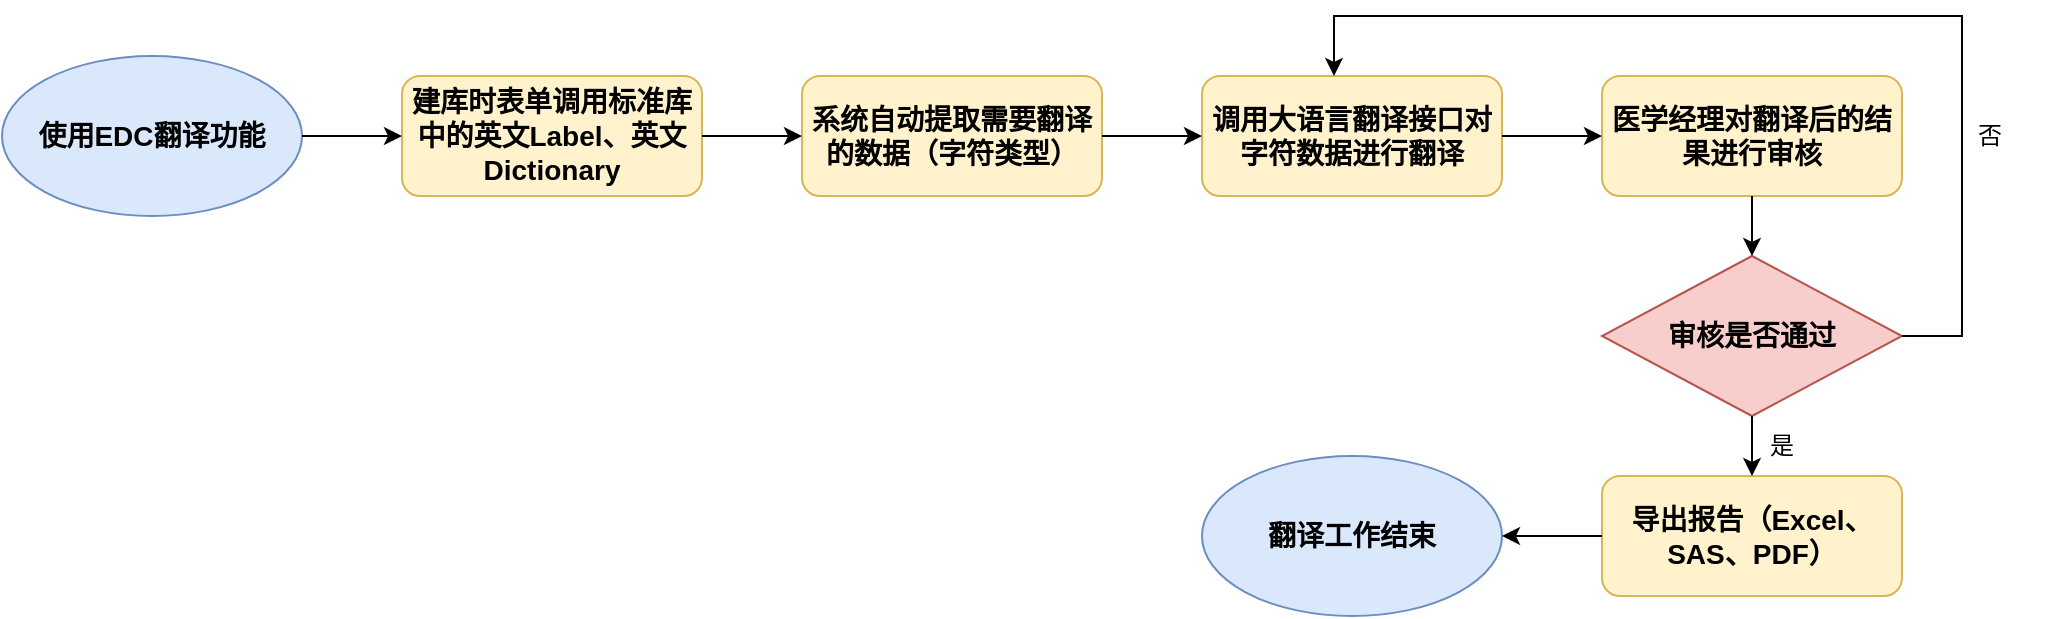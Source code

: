 <mxfile version="28.0.4">
  <diagram name="第 1 页" id="byE5hjKe08-NjzLGIJ5R">
    <mxGraphModel dx="1228" dy="815" grid="1" gridSize="10" guides="1" tooltips="1" connect="1" arrows="1" fold="1" page="1" pageScale="1" pageWidth="827" pageHeight="1169" background="#ffffff" math="0" shadow="0">
      <root>
        <mxCell id="0" />
        <mxCell id="1" parent="0" />
        <mxCell id="SDIvAjRji_HbcQciytWg-1" value="&lt;font style=&quot;font-size: 14px;&quot;&gt;&lt;b&gt;使用EDC翻译功能&lt;/b&gt;&lt;/font&gt;" style="ellipse;whiteSpace=wrap;html=1;fillColor=#dae8fc;strokeColor=#6c8ebf;" parent="1" vertex="1">
          <mxGeometry x="40" y="280" width="150" height="80" as="geometry" />
        </mxCell>
        <mxCell id="SDIvAjRji_HbcQciytWg-2" value="&lt;font style=&quot;font-size: 14px;&quot;&gt;&lt;b&gt;系统自动提取需要翻译的数据（字符类型）&lt;/b&gt;&lt;/font&gt;" style="rounded=1;whiteSpace=wrap;html=1;fillColor=#fff2cc;strokeColor=#d6b656;" parent="1" vertex="1">
          <mxGeometry x="440" y="290" width="150" height="60" as="geometry" />
        </mxCell>
        <mxCell id="SDIvAjRji_HbcQciytWg-3" value="&lt;span style=&quot;font-size: 14px;&quot;&gt;&lt;b&gt;调用大语言翻译接口对字符数据进行翻译&lt;/b&gt;&lt;/span&gt;" style="rounded=1;whiteSpace=wrap;html=1;fillColor=#fff2cc;strokeColor=#d6b656;" parent="1" vertex="1">
          <mxGeometry x="640" y="290" width="150" height="60" as="geometry" />
        </mxCell>
        <mxCell id="SDIvAjRji_HbcQciytWg-4" value="&lt;span style=&quot;font-size: 14px;&quot;&gt;&lt;b&gt;建库时表单调用标准库中的英文Label、英文Dictionary&lt;/b&gt;&lt;/span&gt;" style="rounded=1;whiteSpace=wrap;html=1;fillColor=#fff2cc;strokeColor=#d6b656;" parent="1" vertex="1">
          <mxGeometry x="240" y="290" width="150" height="60" as="geometry" />
        </mxCell>
        <mxCell id="SDIvAjRji_HbcQciytWg-6" value="&lt;span style=&quot;font-size: 14px;&quot;&gt;&lt;b&gt;医学经理对翻译后的结果进行审核&lt;/b&gt;&lt;/span&gt;" style="rounded=1;whiteSpace=wrap;html=1;fillColor=#fff2cc;strokeColor=#d6b656;" parent="1" vertex="1">
          <mxGeometry x="840" y="290" width="150" height="60" as="geometry" />
        </mxCell>
        <mxCell id="SDIvAjRji_HbcQciytWg-8" value="&lt;span style=&quot;font-size: 14px;&quot;&gt;&lt;b&gt;导出报告（Excel、&lt;/b&gt;&lt;/span&gt;&lt;div&gt;&lt;span style=&quot;font-size: 14px;&quot;&gt;&lt;b&gt;SAS、PDF）&lt;/b&gt;&lt;/span&gt;&lt;/div&gt;" style="rounded=1;whiteSpace=wrap;html=1;fillColor=#fff2cc;strokeColor=#d6b656;" parent="1" vertex="1">
          <mxGeometry x="840" y="490" width="150" height="60" as="geometry" />
        </mxCell>
        <mxCell id="SDIvAjRji_HbcQciytWg-9" value="&lt;font style=&quot;font-size: 14px;&quot;&gt;&lt;b&gt;审核是否通过&lt;/b&gt;&lt;/font&gt;" style="rhombus;whiteSpace=wrap;html=1;fillColor=#f8cecc;strokeColor=#b85450;" parent="1" vertex="1">
          <mxGeometry x="840" y="380" width="150" height="80" as="geometry" />
        </mxCell>
        <mxCell id="SDIvAjRji_HbcQciytWg-10" value="&lt;span style=&quot;font-size: 14px;&quot;&gt;&lt;b&gt;翻译工作结束&lt;/b&gt;&lt;/span&gt;" style="ellipse;whiteSpace=wrap;html=1;fillColor=#dae8fc;strokeColor=#6c8ebf;" parent="1" vertex="1">
          <mxGeometry x="640" y="480" width="150" height="80" as="geometry" />
        </mxCell>
        <mxCell id="SDIvAjRji_HbcQciytWg-11" value="" style="endArrow=classic;html=1;rounded=0;exitX=1;exitY=0.5;exitDx=0;exitDy=0;entryX=0;entryY=0.5;entryDx=0;entryDy=0;" parent="1" source="SDIvAjRji_HbcQciytWg-1" target="SDIvAjRji_HbcQciytWg-4" edge="1">
          <mxGeometry width="50" height="50" relative="1" as="geometry">
            <mxPoint x="350" y="170" as="sourcePoint" />
            <mxPoint x="400" y="120" as="targetPoint" />
          </mxGeometry>
        </mxCell>
        <mxCell id="SDIvAjRji_HbcQciytWg-12" value="" style="endArrow=classic;html=1;rounded=0;exitX=1;exitY=0.5;exitDx=0;exitDy=0;entryX=0;entryY=0.5;entryDx=0;entryDy=0;" parent="1" source="SDIvAjRji_HbcQciytWg-4" target="SDIvAjRji_HbcQciytWg-2" edge="1">
          <mxGeometry width="50" height="50" relative="1" as="geometry">
            <mxPoint x="570" y="200" as="sourcePoint" />
            <mxPoint x="620" y="150" as="targetPoint" />
          </mxGeometry>
        </mxCell>
        <mxCell id="SDIvAjRji_HbcQciytWg-13" value="" style="endArrow=classic;html=1;rounded=0;exitX=1;exitY=0.5;exitDx=0;exitDy=0;entryX=0;entryY=0.5;entryDx=0;entryDy=0;" parent="1" source="SDIvAjRji_HbcQciytWg-2" target="SDIvAjRji_HbcQciytWg-3" edge="1">
          <mxGeometry width="50" height="50" relative="1" as="geometry">
            <mxPoint x="810" y="210" as="sourcePoint" />
            <mxPoint x="860" y="160" as="targetPoint" />
          </mxGeometry>
        </mxCell>
        <mxCell id="SDIvAjRji_HbcQciytWg-14" value="" style="endArrow=classic;html=1;rounded=0;exitX=1;exitY=0.5;exitDx=0;exitDy=0;entryX=0;entryY=0.5;entryDx=0;entryDy=0;" parent="1" source="SDIvAjRji_HbcQciytWg-3" target="SDIvAjRji_HbcQciytWg-6" edge="1">
          <mxGeometry width="50" height="50" relative="1" as="geometry">
            <mxPoint x="900" y="220" as="sourcePoint" />
            <mxPoint x="950" y="170" as="targetPoint" />
          </mxGeometry>
        </mxCell>
        <mxCell id="SDIvAjRji_HbcQciytWg-15" value="" style="endArrow=classic;html=1;rounded=0;exitX=0.5;exitY=1;exitDx=0;exitDy=0;entryX=0.5;entryY=0;entryDx=0;entryDy=0;" parent="1" source="SDIvAjRji_HbcQciytWg-6" target="SDIvAjRji_HbcQciytWg-9" edge="1">
          <mxGeometry width="50" height="50" relative="1" as="geometry">
            <mxPoint x="1010" y="210" as="sourcePoint" />
            <mxPoint x="1060" y="160" as="targetPoint" />
          </mxGeometry>
        </mxCell>
        <mxCell id="SDIvAjRji_HbcQciytWg-16" value="" style="endArrow=classic;html=1;rounded=0;exitX=0.5;exitY=1;exitDx=0;exitDy=0;" parent="1" source="SDIvAjRji_HbcQciytWg-9" target="SDIvAjRji_HbcQciytWg-8" edge="1">
          <mxGeometry width="50" height="50" relative="1" as="geometry">
            <mxPoint x="1040" y="170" as="sourcePoint" />
            <mxPoint x="1090" y="120" as="targetPoint" />
          </mxGeometry>
        </mxCell>
        <mxCell id="SDIvAjRji_HbcQciytWg-17" value="" style="endArrow=classic;html=1;rounded=0;exitX=0;exitY=0.5;exitDx=0;exitDy=0;entryX=1;entryY=0.5;entryDx=0;entryDy=0;" parent="1" source="SDIvAjRji_HbcQciytWg-8" target="SDIvAjRji_HbcQciytWg-10" edge="1">
          <mxGeometry width="50" height="50" relative="1" as="geometry">
            <mxPoint x="920" y="650" as="sourcePoint" />
            <mxPoint x="970" y="600" as="targetPoint" />
          </mxGeometry>
        </mxCell>
        <mxCell id="SDIvAjRji_HbcQciytWg-18" value="是" style="text;html=1;align=center;verticalAlign=middle;whiteSpace=wrap;rounded=0;" parent="1" vertex="1">
          <mxGeometry x="900" y="460" width="60" height="30" as="geometry" />
        </mxCell>
        <mxCell id="SDIvAjRji_HbcQciytWg-20" value="" style="endArrow=classic;html=1;rounded=0;edgeStyle=orthogonalEdgeStyle;exitX=1;exitY=0.5;exitDx=0;exitDy=0;entryX=0.44;entryY=0;entryDx=0;entryDy=0;entryPerimeter=0;" parent="1" source="SDIvAjRji_HbcQciytWg-9" target="SDIvAjRji_HbcQciytWg-3" edge="1">
          <mxGeometry width="50" height="50" relative="1" as="geometry">
            <mxPoint x="1040" y="230" as="sourcePoint" />
            <mxPoint x="1090" y="180" as="targetPoint" />
            <Array as="points">
              <mxPoint x="1020" y="420" />
              <mxPoint x="1020" y="260" />
              <mxPoint x="706" y="260" />
            </Array>
          </mxGeometry>
        </mxCell>
        <mxCell id="SDIvAjRji_HbcQciytWg-21" value="否" style="text;html=1;align=center;verticalAlign=middle;whiteSpace=wrap;rounded=0;" parent="1" vertex="1">
          <mxGeometry x="1004" y="305" width="60" height="30" as="geometry" />
        </mxCell>
      </root>
    </mxGraphModel>
  </diagram>
</mxfile>

